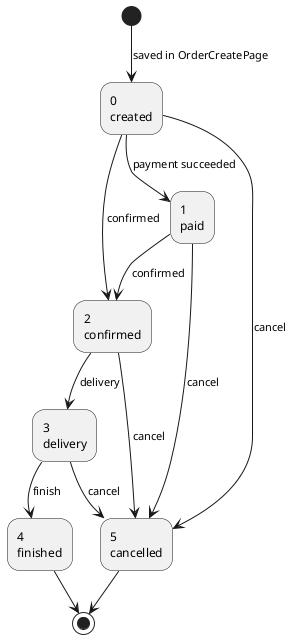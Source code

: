 @startuml

	(*) --> [saved in OrderCreatePage] "0\ncreated" as created
	created --> [payment succeeded] "1\npaid" as paid
	paid --> [confirmed] "2\nconfirmed" as confirmed
	created --> [confirmed] confirmed
	confirmed --> [delivery] "3\ndelivery" as delivery
	delivery --> [finish] "4\nfinished" as finished
	
	created --> [cancel] "5\ncancelled" as cancelled
	paid --> [cancel] cancelled
	confirmed --> [cancel] cancelled
	delivery --> [cancel] cancelled
	cancelled --> (*)
	finished --> (*)
@enduml

